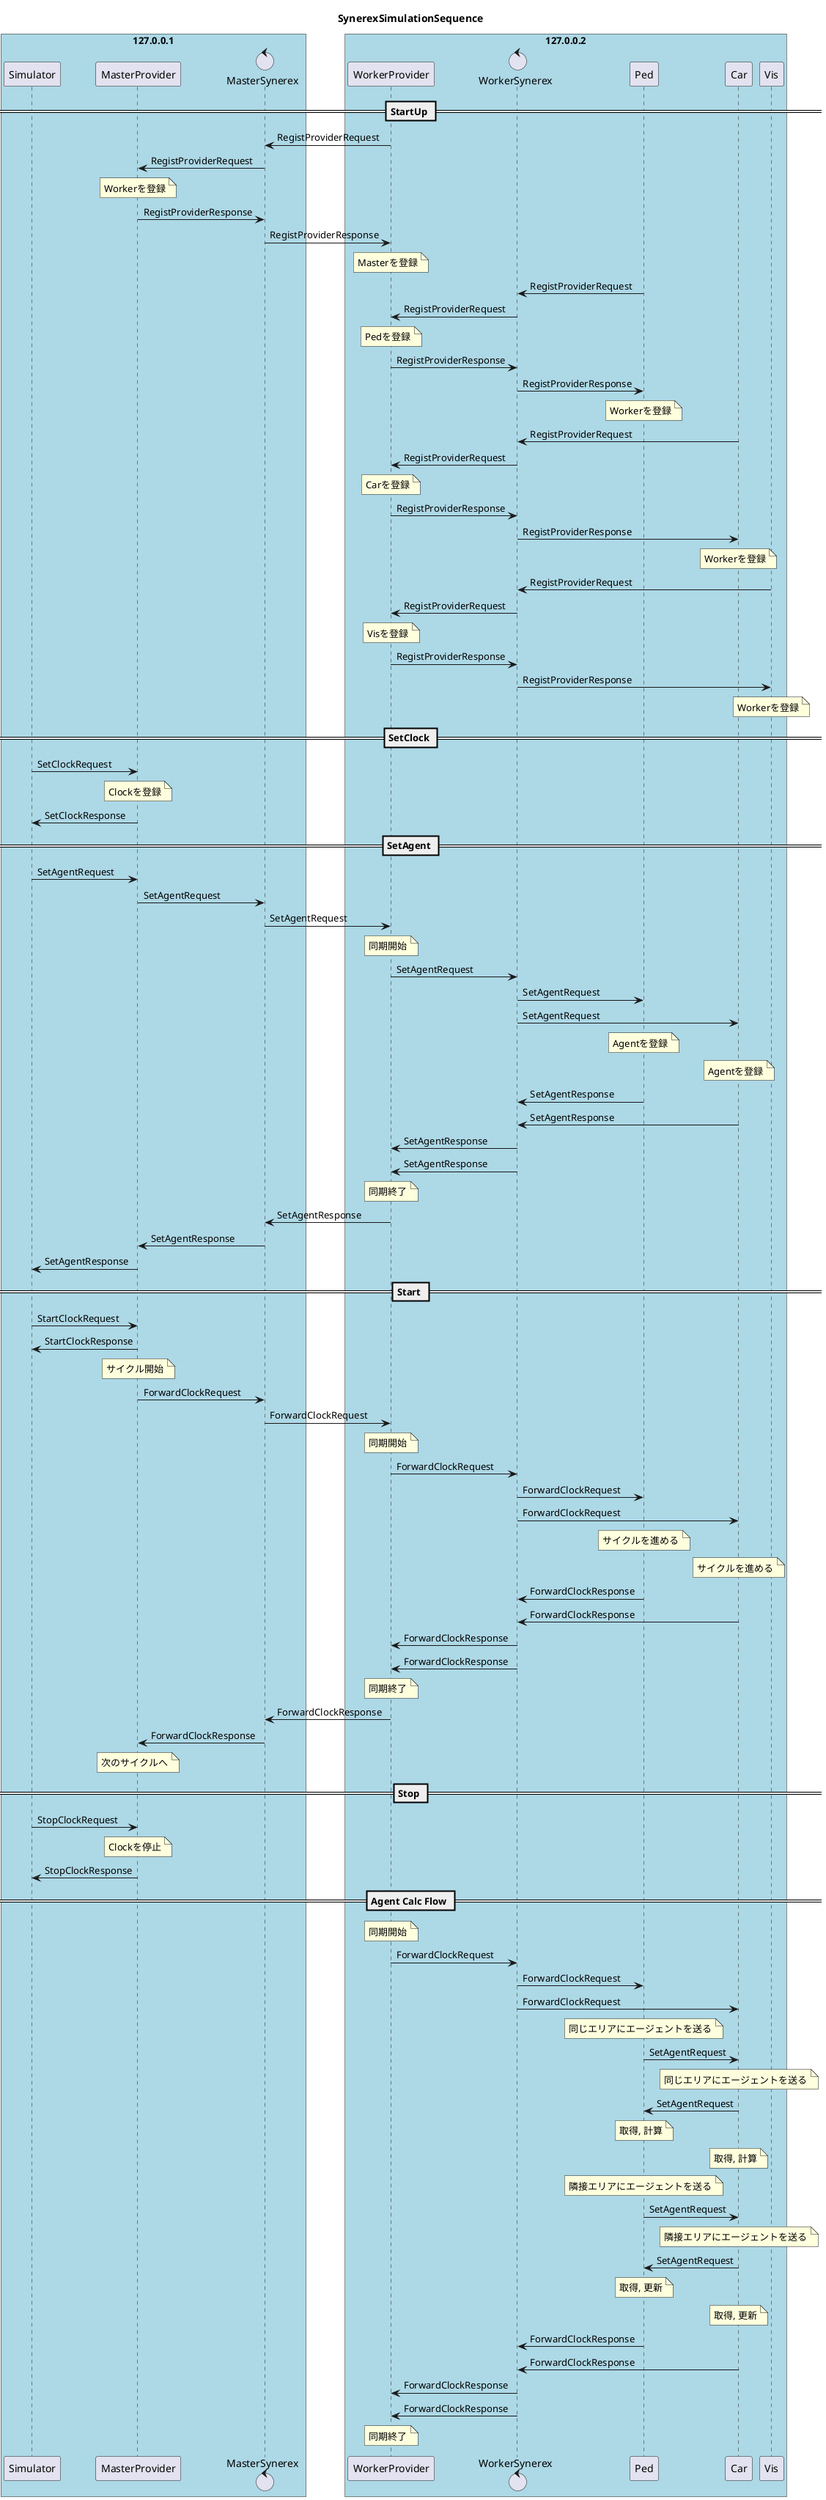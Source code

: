 

@startuml

'12/23までに行うこと'
'Todo: geojson通りに壁を設置する'
'FIX: エージェントの動きがおかしい'
'Todo: geojson内にエージェントをランダムに設置'
'Todo: geojson内のランダムな地点へ移動'
'FIX: Pedestrianを停止するとscenarioまで停止してしまう'
'Todo: daemon,モニタ上で操作できるようにする'
'Todo: 連携するエリアの大きさプロバイダ数の自動調整'

'2/3-
'Todo: StartUp OK
'Todo: SetClock
'Todo: SetAgents
'Todo: Start

'http://plantuml.com/ja/guide'


title SynerexSimulationSequence


box "127.0.0.1" #LightBlue
participant Simulator
participant MasterProvider
control MasterSynerex
end box 

box "127.0.0.2" #LightBlue
participant WorkerProvider
control WorkerSynerex
participant Ped
participant Car
participant Vis
end box 

== StartUp ==
WorkerProvider->MasterSynerex: RegistProviderRequest
MasterSynerex->MasterProvider: RegistProviderRequest
note over MasterProvider: Workerを登録
MasterProvider->MasterSynerex: RegistProviderResponse
MasterSynerex->WorkerProvider: RegistProviderResponse
note over WorkerProvider: Masterを登録

Ped->WorkerSynerex: RegistProviderRequest
WorkerSynerex->WorkerProvider: RegistProviderRequest
note over WorkerProvider: Pedを登録
WorkerProvider->WorkerSynerex: RegistProviderResponse
WorkerSynerex->Ped: RegistProviderResponse
note over Ped: Workerを登録

Car->WorkerSynerex: RegistProviderRequest
WorkerSynerex->WorkerProvider: RegistProviderRequest
note over WorkerProvider: Carを登録
WorkerProvider->WorkerSynerex: RegistProviderResponse
WorkerSynerex->Car: RegistProviderResponse
note over Car: Workerを登録

Vis->WorkerSynerex: RegistProviderRequest
WorkerSynerex->WorkerProvider: RegistProviderRequest
note over WorkerProvider: Visを登録
WorkerProvider->WorkerSynerex: RegistProviderResponse
WorkerSynerex->Vis: RegistProviderResponse
note over Vis: Workerを登録


== SetClock ==
Simulator->MasterProvider: SetClockRequest
note over MasterProvider: Clockを登録
MasterProvider->Simulator: SetClockResponse

== SetAgent ==
Simulator->MasterProvider: SetAgentRequest
MasterProvider->MasterSynerex: SetAgentRequest
MasterSynerex->WorkerProvider: SetAgentRequest

note over WorkerProvider: 同期開始
WorkerProvider->WorkerSynerex: SetAgentRequest
WorkerSynerex->Ped: SetAgentRequest
WorkerSynerex->Car: SetAgentRequest
note over Ped: Agentを登録
note over Car: Agentを登録
Ped->WorkerSynerex: SetAgentResponse
Car->WorkerSynerex: SetAgentResponse
WorkerSynerex->WorkerProvider: SetAgentResponse
WorkerSynerex->WorkerProvider: SetAgentResponse
note over WorkerProvider: 同期終了

WorkerProvider->MasterSynerex: SetAgentResponse
MasterSynerex->MasterProvider: SetAgentResponse
MasterProvider->Simulator: SetAgentResponse

== Start ==
Simulator->MasterProvider: StartClockRequest
MasterProvider->Simulator: StartClockResponse

note over MasterProvider: サイクル開始
MasterProvider->MasterSynerex: ForwardClockRequest
MasterSynerex->WorkerProvider: ForwardClockRequest

note over WorkerProvider: 同期開始
WorkerProvider->WorkerSynerex: ForwardClockRequest
WorkerSynerex->Ped: ForwardClockRequest
WorkerSynerex->Car: ForwardClockRequest
note over Ped: サイクルを進める
note over Car: サイクルを進める
Ped->WorkerSynerex: ForwardClockResponse
Car->WorkerSynerex: ForwardClockResponse
WorkerSynerex->WorkerProvider: ForwardClockResponse
WorkerSynerex->WorkerProvider: ForwardClockResponse
note over WorkerProvider: 同期終了

WorkerProvider->MasterSynerex: ForwardClockResponse
MasterSynerex->MasterProvider: ForwardClockResponse
note over MasterProvider: 次のサイクルへ

== Stop ==
Simulator->MasterProvider: StopClockRequest
note over MasterProvider: Clockを停止
MasterProvider->Simulator: StopClockResponse

== Agent Calc Flow ==

note over WorkerProvider: 同期開始
WorkerProvider->WorkerSynerex: ForwardClockRequest
WorkerSynerex->Ped: ForwardClockRequest
WorkerSynerex->Car: ForwardClockRequest

note over Ped: 同じエリアにエージェントを送る
Ped->Car: SetAgentRequest
note over Car: 同じエリアにエージェントを送る
Car->Ped: SetAgentRequest
note over Ped: 取得, 計算
note over Car: 取得, 計算
note over Ped: 隣接エリアにエージェントを送る
Ped->Car: SetAgentRequest
note over Car: 隣接エリアにエージェントを送る
Car->Ped: SetAgentRequest
note over Ped: 取得, 更新
note over Car: 取得, 更新

Ped->WorkerSynerex: ForwardClockResponse
Car->WorkerSynerex: ForwardClockResponse
WorkerSynerex->WorkerProvider: ForwardClockResponse
WorkerSynerex->WorkerProvider: ForwardClockResponse
note over WorkerProvider: 同期終了

@enduml

'必要なPubsub'
'RegistProviderRequest'
'RegistProviderResponse'
'SetClockRequest'
'SetClockResponse'
'SetAgentRequest'
'SetAgentResponse'
'StartClockRequest'
'StartClockResponse'
'ForwardClockRequest'
'ForwardClockRequest'
'StopClockRequest'
'StopClockResponse'